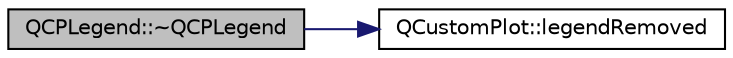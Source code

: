 digraph "QCPLegend::~QCPLegend"
{
  edge [fontname="Helvetica",fontsize="10",labelfontname="Helvetica",labelfontsize="10"];
  node [fontname="Helvetica",fontsize="10",shape=record];
  rankdir="LR";
  Node7 [label="QCPLegend::~QCPLegend",height=0.2,width=0.4,color="black", fillcolor="grey75", style="filled", fontcolor="black"];
  Node7 -> Node8 [color="midnightblue",fontsize="10",style="solid",fontname="Helvetica"];
  Node8 [label="QCustomPlot::legendRemoved",height=0.2,width=0.4,color="black", fillcolor="white", style="filled",URL="$dd/d9b/class_q_custom_plot.html#a9d173454555021c9ffd4f675c4d9037a"];
}
